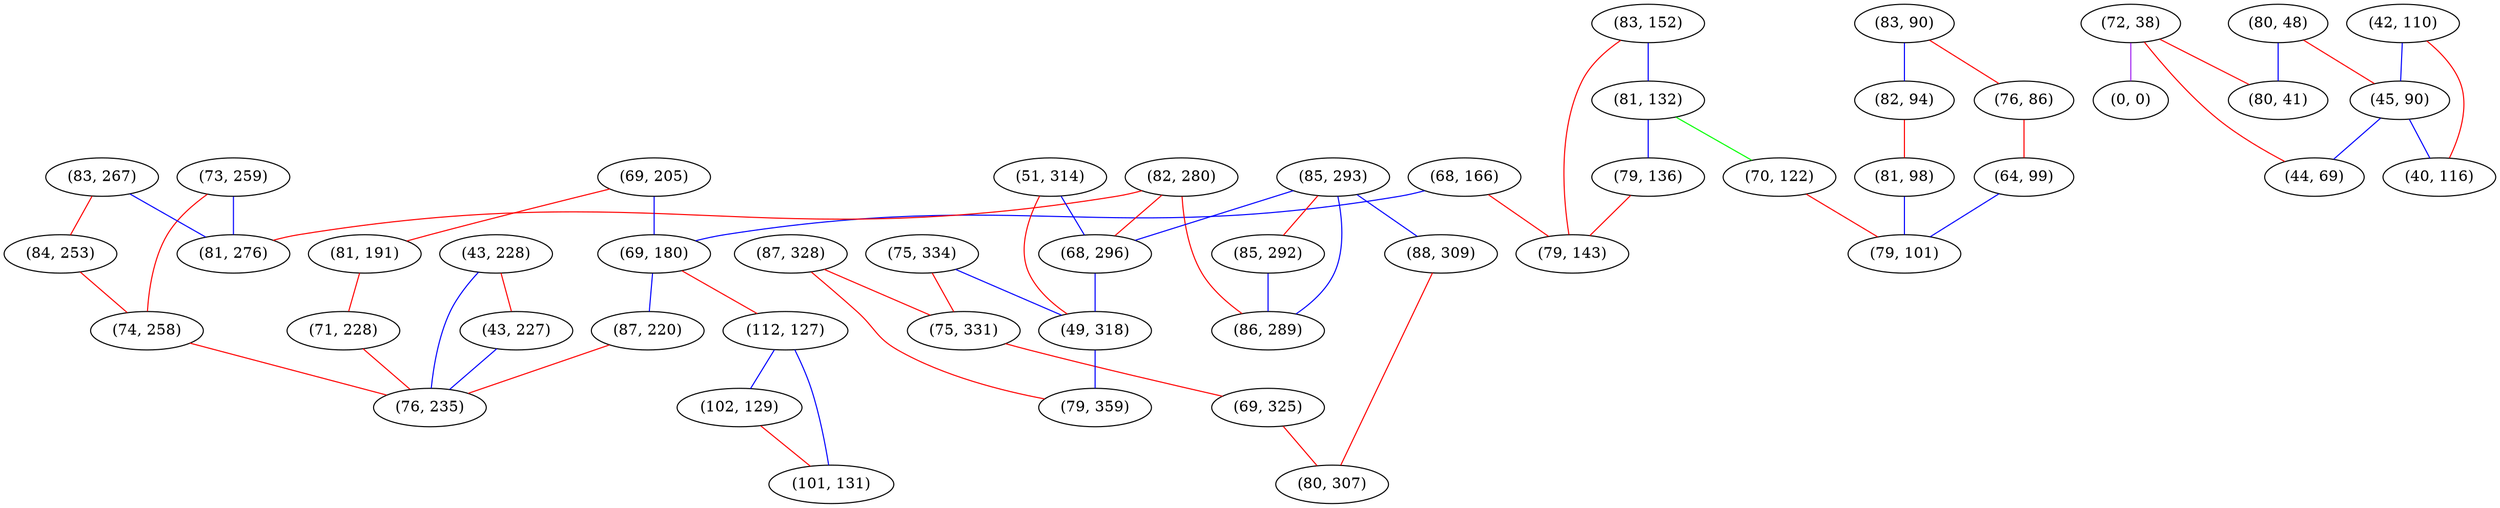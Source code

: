 graph "" {
"(43, 228)";
"(68, 166)";
"(82, 280)";
"(51, 314)";
"(73, 259)";
"(87, 328)";
"(69, 205)";
"(83, 152)";
"(69, 180)";
"(85, 293)";
"(75, 334)";
"(72, 38)";
"(81, 191)";
"(88, 309)";
"(81, 132)";
"(75, 331)";
"(80, 48)";
"(69, 325)";
"(112, 127)";
"(68, 296)";
"(80, 41)";
"(49, 318)";
"(43, 227)";
"(83, 267)";
"(84, 253)";
"(85, 292)";
"(42, 110)";
"(79, 359)";
"(70, 122)";
"(83, 90)";
"(74, 258)";
"(0, 0)";
"(102, 129)";
"(81, 276)";
"(71, 228)";
"(80, 307)";
"(79, 136)";
"(82, 94)";
"(86, 289)";
"(76, 86)";
"(81, 98)";
"(87, 220)";
"(101, 131)";
"(45, 90)";
"(40, 116)";
"(44, 69)";
"(76, 235)";
"(64, 99)";
"(79, 101)";
"(79, 143)";
"(43, 228)" -- "(43, 227)"  [color=red, key=0, weight=1];
"(43, 228)" -- "(76, 235)"  [color=blue, key=0, weight=3];
"(68, 166)" -- "(69, 180)"  [color=blue, key=0, weight=3];
"(68, 166)" -- "(79, 143)"  [color=red, key=0, weight=1];
"(82, 280)" -- "(86, 289)"  [color=red, key=0, weight=1];
"(82, 280)" -- "(81, 276)"  [color=red, key=0, weight=1];
"(82, 280)" -- "(68, 296)"  [color=red, key=0, weight=1];
"(51, 314)" -- "(49, 318)"  [color=red, key=0, weight=1];
"(51, 314)" -- "(68, 296)"  [color=blue, key=0, weight=3];
"(73, 259)" -- "(81, 276)"  [color=blue, key=0, weight=3];
"(73, 259)" -- "(74, 258)"  [color=red, key=0, weight=1];
"(87, 328)" -- "(75, 331)"  [color=red, key=0, weight=1];
"(87, 328)" -- "(79, 359)"  [color=red, key=0, weight=1];
"(69, 205)" -- "(69, 180)"  [color=blue, key=0, weight=3];
"(69, 205)" -- "(81, 191)"  [color=red, key=0, weight=1];
"(83, 152)" -- "(79, 143)"  [color=red, key=0, weight=1];
"(83, 152)" -- "(81, 132)"  [color=blue, key=0, weight=3];
"(69, 180)" -- "(87, 220)"  [color=blue, key=0, weight=3];
"(69, 180)" -- "(112, 127)"  [color=red, key=0, weight=1];
"(85, 293)" -- "(85, 292)"  [color=red, key=0, weight=1];
"(85, 293)" -- "(88, 309)"  [color=blue, key=0, weight=3];
"(85, 293)" -- "(86, 289)"  [color=blue, key=0, weight=3];
"(85, 293)" -- "(68, 296)"  [color=blue, key=0, weight=3];
"(75, 334)" -- "(49, 318)"  [color=blue, key=0, weight=3];
"(75, 334)" -- "(75, 331)"  [color=red, key=0, weight=1];
"(72, 38)" -- "(44, 69)"  [color=red, key=0, weight=1];
"(72, 38)" -- "(80, 41)"  [color=red, key=0, weight=1];
"(72, 38)" -- "(0, 0)"  [color=purple, key=0, weight=4];
"(81, 191)" -- "(71, 228)"  [color=red, key=0, weight=1];
"(88, 309)" -- "(80, 307)"  [color=red, key=0, weight=1];
"(81, 132)" -- "(70, 122)"  [color=green, key=0, weight=2];
"(81, 132)" -- "(79, 136)"  [color=blue, key=0, weight=3];
"(75, 331)" -- "(69, 325)"  [color=red, key=0, weight=1];
"(80, 48)" -- "(80, 41)"  [color=blue, key=0, weight=3];
"(80, 48)" -- "(45, 90)"  [color=red, key=0, weight=1];
"(69, 325)" -- "(80, 307)"  [color=red, key=0, weight=1];
"(112, 127)" -- "(102, 129)"  [color=blue, key=0, weight=3];
"(112, 127)" -- "(101, 131)"  [color=blue, key=0, weight=3];
"(68, 296)" -- "(49, 318)"  [color=blue, key=0, weight=3];
"(49, 318)" -- "(79, 359)"  [color=blue, key=0, weight=3];
"(43, 227)" -- "(76, 235)"  [color=blue, key=0, weight=3];
"(83, 267)" -- "(84, 253)"  [color=red, key=0, weight=1];
"(83, 267)" -- "(81, 276)"  [color=blue, key=0, weight=3];
"(84, 253)" -- "(74, 258)"  [color=red, key=0, weight=1];
"(85, 292)" -- "(86, 289)"  [color=blue, key=0, weight=3];
"(42, 110)" -- "(45, 90)"  [color=blue, key=0, weight=3];
"(42, 110)" -- "(40, 116)"  [color=red, key=0, weight=1];
"(70, 122)" -- "(79, 101)"  [color=red, key=0, weight=1];
"(83, 90)" -- "(82, 94)"  [color=blue, key=0, weight=3];
"(83, 90)" -- "(76, 86)"  [color=red, key=0, weight=1];
"(74, 258)" -- "(76, 235)"  [color=red, key=0, weight=1];
"(102, 129)" -- "(101, 131)"  [color=red, key=0, weight=1];
"(71, 228)" -- "(76, 235)"  [color=red, key=0, weight=1];
"(79, 136)" -- "(79, 143)"  [color=red, key=0, weight=1];
"(82, 94)" -- "(81, 98)"  [color=red, key=0, weight=1];
"(76, 86)" -- "(64, 99)"  [color=red, key=0, weight=1];
"(81, 98)" -- "(79, 101)"  [color=blue, key=0, weight=3];
"(87, 220)" -- "(76, 235)"  [color=red, key=0, weight=1];
"(45, 90)" -- "(44, 69)"  [color=blue, key=0, weight=3];
"(45, 90)" -- "(40, 116)"  [color=blue, key=0, weight=3];
"(64, 99)" -- "(79, 101)"  [color=blue, key=0, weight=3];
}
